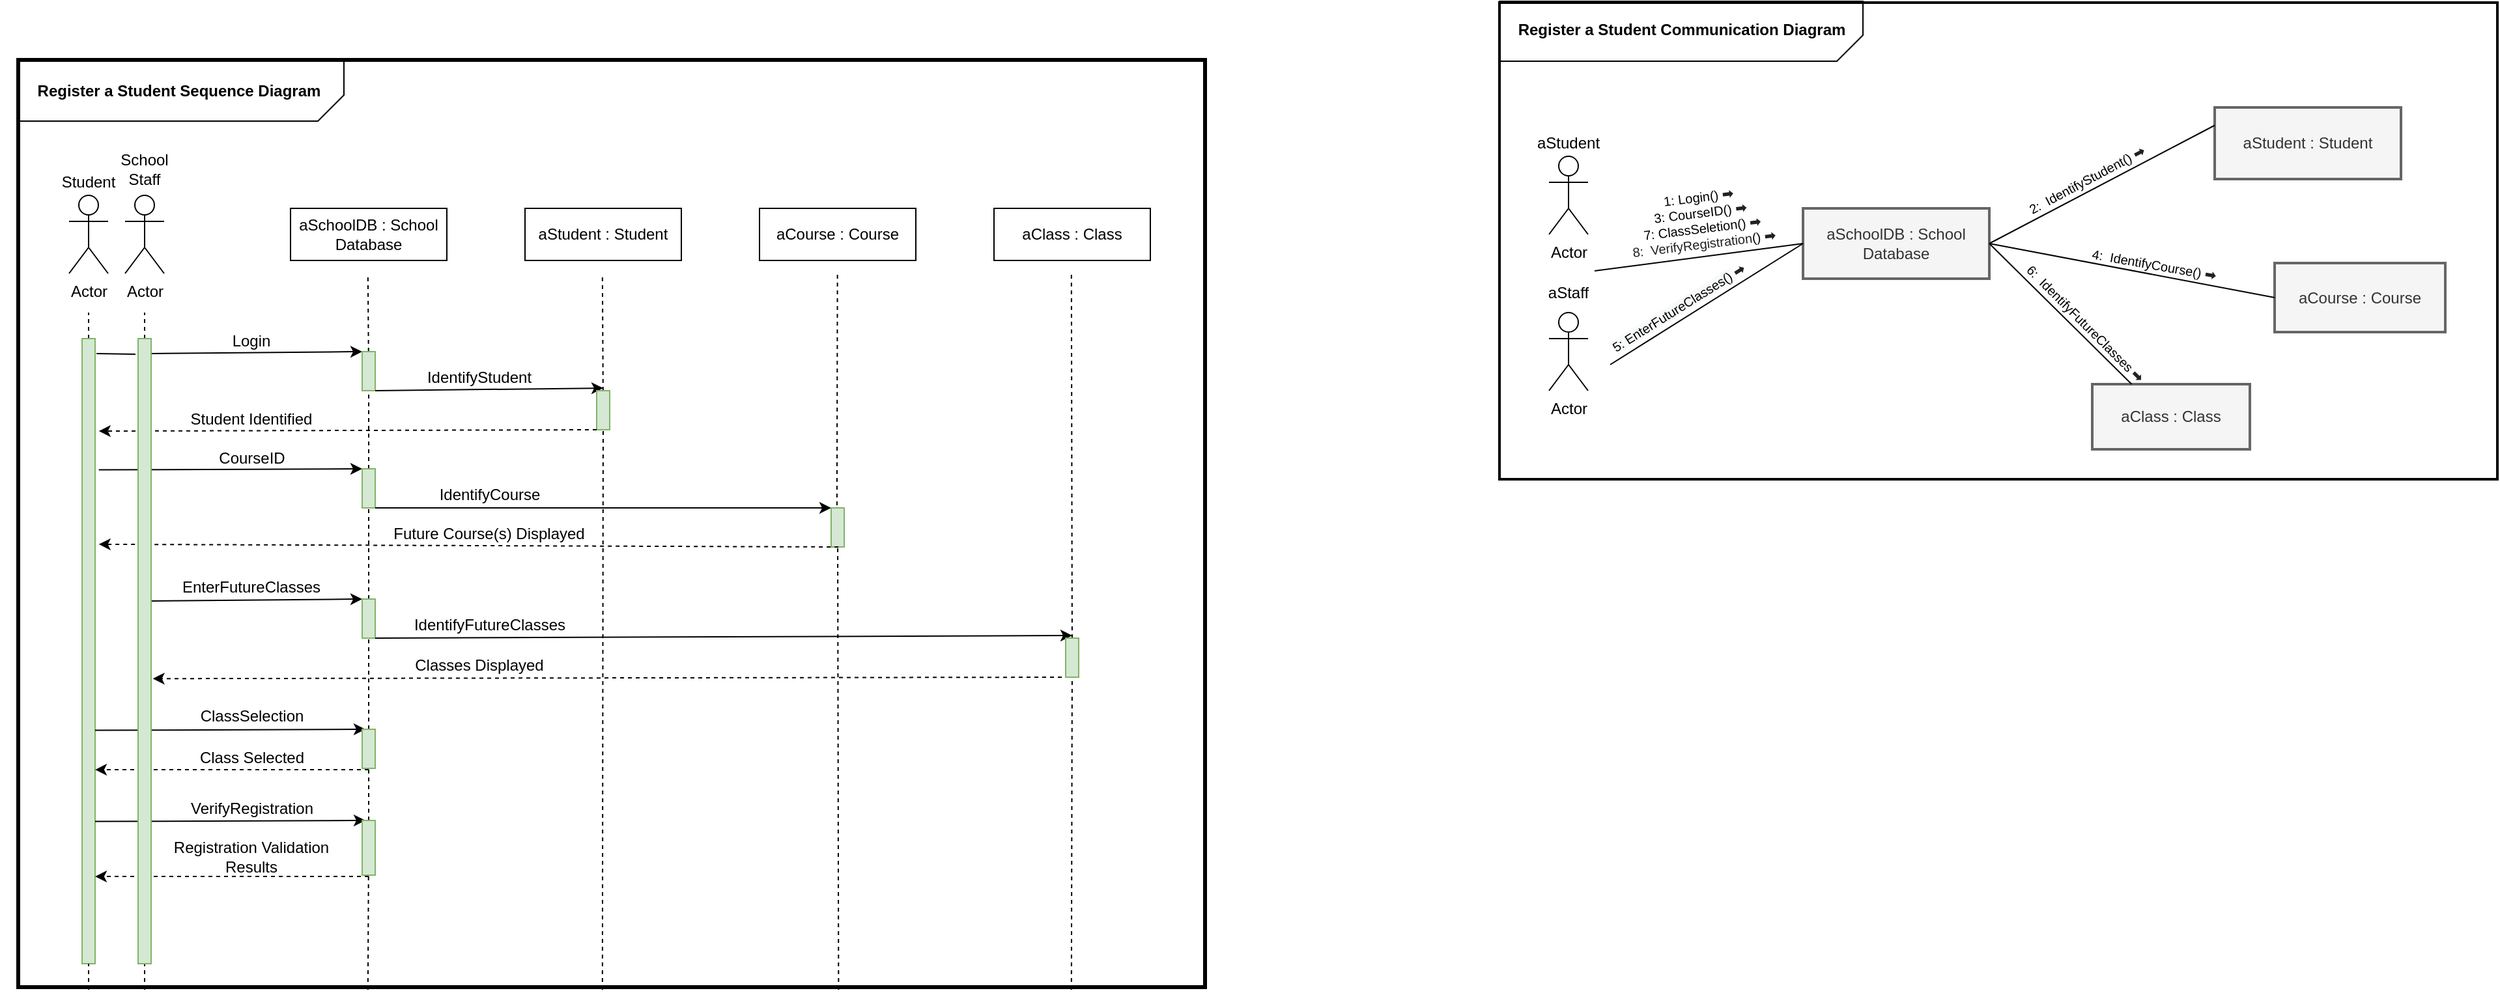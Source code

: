 <mxfile version="13.11.0" type="github">
  <diagram id="oemc7NoDXvjCIODCk4Sk" name="Page-1">
    <mxGraphModel dx="955" dy="658" grid="0" gridSize="11" guides="1" tooltips="1" connect="1" arrows="1" fold="1" page="1" pageScale="1" pageWidth="3300" pageHeight="2339" math="0" shadow="0">
      <root>
        <mxCell id="0" />
        <mxCell id="1" parent="0" />
        <mxCell id="UOIlZKTl76xjUfxBEUO4-1" value="Actor" style="shape=umlActor;verticalLabelPosition=bottom;verticalAlign=top;html=1;outlineConnect=0;" parent="1" vertex="1">
          <mxGeometry x="293" y="200" width="30" height="60" as="geometry" />
        </mxCell>
        <mxCell id="UOIlZKTl76xjUfxBEUO4-3" value="School Staff" style="text;html=1;strokeColor=none;fillColor=none;align=center;verticalAlign=middle;whiteSpace=wrap;rounded=0;" parent="1" vertex="1">
          <mxGeometry x="288" y="160" width="40" height="40" as="geometry" />
        </mxCell>
        <mxCell id="UOIlZKTl76xjUfxBEUO4-4" value="aSchoolDB : School Database" style="rounded=0;whiteSpace=wrap;html=1;" parent="1" vertex="1">
          <mxGeometry x="420" y="210" width="120" height="40" as="geometry" />
        </mxCell>
        <mxCell id="UOIlZKTl76xjUfxBEUO4-5" value="aStudent : Student" style="rounded=0;whiteSpace=wrap;html=1;" parent="1" vertex="1">
          <mxGeometry x="600" y="210" width="120" height="40" as="geometry" />
        </mxCell>
        <mxCell id="UOIlZKTl76xjUfxBEUO4-6" value="aClass : Class" style="rounded=0;whiteSpace=wrap;html=1;" parent="1" vertex="1">
          <mxGeometry x="960" y="210" width="120" height="40" as="geometry" />
        </mxCell>
        <mxCell id="UOIlZKTl76xjUfxBEUO4-7" value="" style="endArrow=none;dashed=1;html=1;" parent="1" edge="1">
          <mxGeometry width="50" height="50" relative="1" as="geometry">
            <mxPoint x="308" y="310" as="sourcePoint" />
            <mxPoint x="308" y="290" as="targetPoint" />
          </mxGeometry>
        </mxCell>
        <mxCell id="UOIlZKTl76xjUfxBEUO4-9" value="" style="endArrow=none;dashed=1;html=1;" parent="1" edge="1">
          <mxGeometry width="50" height="50" relative="1" as="geometry">
            <mxPoint x="308" y="810" as="sourcePoint" />
            <mxPoint x="308" y="790" as="targetPoint" />
          </mxGeometry>
        </mxCell>
        <mxCell id="UOIlZKTl76xjUfxBEUO4-12" value="" style="endArrow=none;dashed=1;html=1;" parent="1" source="UOIlZKTl76xjUfxBEUO4-33" edge="1">
          <mxGeometry width="50" height="50" relative="1" as="geometry">
            <mxPoint x="479.41" y="810" as="sourcePoint" />
            <mxPoint x="479.41" y="260" as="targetPoint" />
          </mxGeometry>
        </mxCell>
        <mxCell id="UOIlZKTl76xjUfxBEUO4-13" value="" style="endArrow=none;dashed=1;html=1;" parent="1" source="UOIlZKTl76xjUfxBEUO4-42" edge="1">
          <mxGeometry width="50" height="50" relative="1" as="geometry">
            <mxPoint x="659.41" y="810" as="sourcePoint" />
            <mxPoint x="659.41" y="260" as="targetPoint" />
          </mxGeometry>
        </mxCell>
        <mxCell id="UOIlZKTl76xjUfxBEUO4-15" value="" style="endArrow=none;dashed=1;html=1;" parent="1" edge="1">
          <mxGeometry width="50" height="50" relative="1" as="geometry">
            <mxPoint x="839.41" y="450" as="sourcePoint" />
            <mxPoint x="839.82" y="260" as="targetPoint" />
          </mxGeometry>
        </mxCell>
        <mxCell id="UOIlZKTl76xjUfxBEUO4-20" value="aCourse : Course" style="rounded=0;whiteSpace=wrap;html=1;" parent="1" vertex="1">
          <mxGeometry x="780" y="210" width="120" height="40" as="geometry" />
        </mxCell>
        <mxCell id="UOIlZKTl76xjUfxBEUO4-21" value="" style="endArrow=none;dashed=1;html=1;" parent="1" source="UOIlZKTl76xjUfxBEUO4-69" edge="1">
          <mxGeometry width="50" height="50" relative="1" as="geometry">
            <mxPoint x="1019.41" y="810" as="sourcePoint" />
            <mxPoint x="1019.41" y="260" as="targetPoint" />
          </mxGeometry>
        </mxCell>
        <mxCell id="UOIlZKTl76xjUfxBEUO4-23" value="Actor" style="shape=umlActor;verticalLabelPosition=bottom;verticalAlign=top;html=1;outlineConnect=0;" parent="1" vertex="1">
          <mxGeometry x="250" y="200" width="30" height="60" as="geometry" />
        </mxCell>
        <mxCell id="UOIlZKTl76xjUfxBEUO4-24" value="" style="endArrow=none;dashed=1;html=1;" parent="1" source="UOIlZKTl76xjUfxBEUO4-25" edge="1">
          <mxGeometry width="50" height="50" relative="1" as="geometry">
            <mxPoint x="265" y="810" as="sourcePoint" />
            <mxPoint x="265" y="290" as="targetPoint" />
          </mxGeometry>
        </mxCell>
        <mxCell id="UOIlZKTl76xjUfxBEUO4-25" value="" style="rounded=0;whiteSpace=wrap;html=1;fillColor=#d5e8d4;strokeColor=#82b366;" parent="1" vertex="1">
          <mxGeometry x="260" y="310" width="10" height="480" as="geometry" />
        </mxCell>
        <mxCell id="UOIlZKTl76xjUfxBEUO4-26" value="" style="endArrow=none;dashed=1;html=1;" parent="1" target="UOIlZKTl76xjUfxBEUO4-25" edge="1">
          <mxGeometry width="50" height="50" relative="1" as="geometry">
            <mxPoint x="265" y="810" as="sourcePoint" />
            <mxPoint x="265" y="290" as="targetPoint" />
          </mxGeometry>
        </mxCell>
        <mxCell id="UOIlZKTl76xjUfxBEUO4-29" value="Student" style="text;html=1;strokeColor=none;fillColor=none;align=center;verticalAlign=middle;whiteSpace=wrap;rounded=0;" parent="1" vertex="1">
          <mxGeometry x="240" y="180" width="50" height="20" as="geometry" />
        </mxCell>
        <mxCell id="UOIlZKTl76xjUfxBEUO4-32" value="" style="endArrow=classic;html=1;exitX=1.024;exitY=0.024;exitDx=0;exitDy=0;exitPerimeter=0;entryX=0;entryY=0;entryDx=0;entryDy=0;" parent="1" target="UOIlZKTl76xjUfxBEUO4-33" edge="1">
          <mxGeometry width="50" height="50" relative="1" as="geometry">
            <mxPoint x="313.24" y="321.52" as="sourcePoint" />
            <mxPoint x="470" y="320" as="targetPoint" />
          </mxGeometry>
        </mxCell>
        <mxCell id="UOIlZKTl76xjUfxBEUO4-33" value="" style="rounded=0;whiteSpace=wrap;html=1;fillColor=#d5e8d4;strokeColor=#82b366;" parent="1" vertex="1">
          <mxGeometry x="475" y="320" width="10" height="30" as="geometry" />
        </mxCell>
        <mxCell id="UOIlZKTl76xjUfxBEUO4-36" value="" style="endArrow=none;dashed=1;html=1;" parent="1" source="UOIlZKTl76xjUfxBEUO4-52" target="UOIlZKTl76xjUfxBEUO4-33" edge="1">
          <mxGeometry width="50" height="50" relative="1" as="geometry">
            <mxPoint x="479.41" y="810" as="sourcePoint" />
            <mxPoint x="479.41" y="260" as="targetPoint" />
          </mxGeometry>
        </mxCell>
        <mxCell id="UOIlZKTl76xjUfxBEUO4-37" value="Login" style="text;html=1;strokeColor=none;fillColor=none;align=center;verticalAlign=middle;whiteSpace=wrap;rounded=0;" parent="1" vertex="1">
          <mxGeometry x="370" y="302" width="40" height="20" as="geometry" />
        </mxCell>
        <mxCell id="UOIlZKTl76xjUfxBEUO4-39" value="IdentifyStudent" style="text;html=1;strokeColor=none;fillColor=none;align=center;verticalAlign=middle;whiteSpace=wrap;rounded=0;" parent="1" vertex="1">
          <mxGeometry x="500" y="330" width="130" height="20" as="geometry" />
        </mxCell>
        <mxCell id="UOIlZKTl76xjUfxBEUO4-41" value="" style="endArrow=classic;html=1;exitX=1.024;exitY=0.024;exitDx=0;exitDy=0;exitPerimeter=0;" parent="1" edge="1">
          <mxGeometry width="50" height="50" relative="1" as="geometry">
            <mxPoint x="485" y="350" as="sourcePoint" />
            <mxPoint x="660" y="348" as="targetPoint" />
          </mxGeometry>
        </mxCell>
        <mxCell id="UOIlZKTl76xjUfxBEUO4-42" value="" style="rounded=0;whiteSpace=wrap;html=1;fillColor=#d5e8d4;strokeColor=#82b366;" parent="1" vertex="1">
          <mxGeometry x="655" y="350" width="10" height="30" as="geometry" />
        </mxCell>
        <mxCell id="UOIlZKTl76xjUfxBEUO4-43" value="" style="endArrow=none;dashed=1;html=1;" parent="1" target="UOIlZKTl76xjUfxBEUO4-42" edge="1">
          <mxGeometry width="50" height="50" relative="1" as="geometry">
            <mxPoint x="659.41" y="810" as="sourcePoint" />
            <mxPoint x="659.41" y="260" as="targetPoint" />
          </mxGeometry>
        </mxCell>
        <mxCell id="UOIlZKTl76xjUfxBEUO4-44" value="" style="endArrow=classic;html=1;dashed=1;entryX=1.286;entryY=0.148;entryDx=0;entryDy=0;entryPerimeter=0;" parent="1" target="UOIlZKTl76xjUfxBEUO4-25" edge="1">
          <mxGeometry width="50" height="50" relative="1" as="geometry">
            <mxPoint x="655" y="380" as="sourcePoint" />
            <mxPoint x="314.41" y="380.08" as="targetPoint" />
          </mxGeometry>
        </mxCell>
        <mxCell id="UOIlZKTl76xjUfxBEUO4-45" value="Student Identified" style="text;html=1;strokeColor=none;fillColor=none;align=center;verticalAlign=middle;whiteSpace=wrap;rounded=0;" parent="1" vertex="1">
          <mxGeometry x="325" y="362" width="130" height="20" as="geometry" />
        </mxCell>
        <mxCell id="UOIlZKTl76xjUfxBEUO4-47" value="" style="endArrow=none;html=1;exitX=1.206;exitY=0.024;exitDx=0;exitDy=0;exitPerimeter=0;" parent="1" edge="1">
          <mxGeometry width="50" height="50" relative="1" as="geometry">
            <mxPoint x="271.06" y="321.52" as="sourcePoint" />
            <mxPoint x="301" y="322" as="targetPoint" />
          </mxGeometry>
        </mxCell>
        <mxCell id="UOIlZKTl76xjUfxBEUO4-48" value="" style="endArrow=classic;html=1;exitX=1.286;exitY=0.21;exitDx=0;exitDy=0;exitPerimeter=0;entryX=0;entryY=0;entryDx=0;entryDy=0;" parent="1" source="UOIlZKTl76xjUfxBEUO4-25" target="UOIlZKTl76xjUfxBEUO4-52" edge="1">
          <mxGeometry width="50" height="50" relative="1" as="geometry">
            <mxPoint x="313" y="411.52" as="sourcePoint" />
            <mxPoint x="470" y="410" as="targetPoint" />
          </mxGeometry>
        </mxCell>
        <mxCell id="UOIlZKTl76xjUfxBEUO4-50" value="" style="endArrow=none;dashed=1;html=1;" parent="1" source="UOIlZKTl76xjUfxBEUO4-55" edge="1">
          <mxGeometry width="50" height="50" relative="1" as="geometry">
            <mxPoint x="840.68" y="810" as="sourcePoint" />
            <mxPoint x="839.325" y="440" as="targetPoint" />
          </mxGeometry>
        </mxCell>
        <mxCell id="UOIlZKTl76xjUfxBEUO4-51" value="CourseID" style="text;html=1;strokeColor=none;fillColor=none;align=center;verticalAlign=middle;whiteSpace=wrap;rounded=0;" parent="1" vertex="1">
          <mxGeometry x="352.5" y="391" width="75" height="21" as="geometry" />
        </mxCell>
        <mxCell id="UOIlZKTl76xjUfxBEUO4-52" value="" style="rounded=0;whiteSpace=wrap;html=1;fillColor=#d5e8d4;strokeColor=#82b366;" parent="1" vertex="1">
          <mxGeometry x="475" y="410" width="10" height="30" as="geometry" />
        </mxCell>
        <mxCell id="UOIlZKTl76xjUfxBEUO4-53" value="" style="endArrow=none;dashed=1;html=1;" parent="1" source="UOIlZKTl76xjUfxBEUO4-62" target="UOIlZKTl76xjUfxBEUO4-52" edge="1">
          <mxGeometry width="50" height="50" relative="1" as="geometry">
            <mxPoint x="479.41" y="810" as="sourcePoint" />
            <mxPoint x="479.981" y="350" as="targetPoint" />
          </mxGeometry>
        </mxCell>
        <mxCell id="UOIlZKTl76xjUfxBEUO4-54" value="" style="endArrow=classic;html=1;exitX=1.024;exitY=0.024;exitDx=0;exitDy=0;exitPerimeter=0;entryX=0;entryY=0;entryDx=0;entryDy=0;" parent="1" target="UOIlZKTl76xjUfxBEUO4-55" edge="1">
          <mxGeometry width="50" height="50" relative="1" as="geometry">
            <mxPoint x="485" y="440" as="sourcePoint" />
            <mxPoint x="660" y="438" as="targetPoint" />
          </mxGeometry>
        </mxCell>
        <mxCell id="UOIlZKTl76xjUfxBEUO4-55" value="" style="rounded=0;whiteSpace=wrap;html=1;fillColor=#d5e8d4;strokeColor=#82b366;" parent="1" vertex="1">
          <mxGeometry x="835" y="440" width="10" height="30" as="geometry" />
        </mxCell>
        <mxCell id="UOIlZKTl76xjUfxBEUO4-57" value="" style="endArrow=none;dashed=1;html=1;" parent="1" target="UOIlZKTl76xjUfxBEUO4-55" edge="1">
          <mxGeometry width="50" height="50" relative="1" as="geometry">
            <mxPoint x="840.68" y="810" as="sourcePoint" />
            <mxPoint x="839.325" y="440" as="targetPoint" />
          </mxGeometry>
        </mxCell>
        <mxCell id="UOIlZKTl76xjUfxBEUO4-58" value="" style="endArrow=classic;html=1;dashed=1;entryX=1.286;entryY=0.329;entryDx=0;entryDy=0;entryPerimeter=0;" parent="1" target="UOIlZKTl76xjUfxBEUO4-25" edge="1">
          <mxGeometry width="50" height="50" relative="1" as="geometry">
            <mxPoint x="840.59" y="470" as="sourcePoint" />
            <mxPoint x="500.0" y="470.08" as="targetPoint" />
          </mxGeometry>
        </mxCell>
        <mxCell id="UOIlZKTl76xjUfxBEUO4-59" value="Future Course(s) Displayed" style="text;html=1;strokeColor=none;fillColor=none;align=center;verticalAlign=middle;whiteSpace=wrap;rounded=0;" parent="1" vertex="1">
          <mxGeometry x="490" y="450" width="165" height="20" as="geometry" />
        </mxCell>
        <mxCell id="UOIlZKTl76xjUfxBEUO4-61" value="" style="endArrow=classic;html=1;exitX=1.024;exitY=0.024;exitDx=0;exitDy=0;exitPerimeter=0;entryX=0;entryY=0;entryDx=0;entryDy=0;" parent="1" edge="1">
          <mxGeometry width="50" height="50" relative="1" as="geometry">
            <mxPoint x="313.24" y="511.52" as="sourcePoint" />
            <mxPoint x="475" y="510" as="targetPoint" />
          </mxGeometry>
        </mxCell>
        <mxCell id="UOIlZKTl76xjUfxBEUO4-62" value="" style="rounded=0;whiteSpace=wrap;html=1;fillColor=#d5e8d4;strokeColor=#82b366;" parent="1" vertex="1">
          <mxGeometry x="475" y="510" width="10" height="30" as="geometry" />
        </mxCell>
        <mxCell id="UOIlZKTl76xjUfxBEUO4-63" value="" style="endArrow=none;dashed=1;html=1;" parent="1" source="UOIlZKTl76xjUfxBEUO4-74" target="UOIlZKTl76xjUfxBEUO4-62" edge="1">
          <mxGeometry width="50" height="50" relative="1" as="geometry">
            <mxPoint x="479.41" y="810" as="sourcePoint" />
            <mxPoint x="479.977" y="440" as="targetPoint" />
          </mxGeometry>
        </mxCell>
        <mxCell id="UOIlZKTl76xjUfxBEUO4-65" value="EnterFutureClasses" style="text;html=1;strokeColor=none;fillColor=none;align=center;verticalAlign=middle;whiteSpace=wrap;rounded=0;" parent="1" vertex="1">
          <mxGeometry x="325" y="491" width="130" height="20" as="geometry" />
        </mxCell>
        <mxCell id="UOIlZKTl76xjUfxBEUO4-66" value="" style="endArrow=classic;html=1;dashed=1;entryX=1.129;entryY=0.544;entryDx=0;entryDy=0;entryPerimeter=0;" parent="1" edge="1">
          <mxGeometry width="50" height="50" relative="1" as="geometry">
            <mxPoint x="1012" y="570" as="sourcePoint" />
            <mxPoint x="314.29" y="571.12" as="targetPoint" />
          </mxGeometry>
        </mxCell>
        <mxCell id="UOIlZKTl76xjUfxBEUO4-67" value="Classes Displayed" style="text;html=1;strokeColor=none;fillColor=none;align=center;verticalAlign=middle;whiteSpace=wrap;rounded=0;" parent="1" vertex="1">
          <mxGeometry x="500" y="550" width="130" height="21" as="geometry" />
        </mxCell>
        <mxCell id="UOIlZKTl76xjUfxBEUO4-68" value="" style="endArrow=classic;html=1;exitX=1.024;exitY=0.024;exitDx=0;exitDy=0;exitPerimeter=0;" parent="1" edge="1">
          <mxGeometry width="50" height="50" relative="1" as="geometry">
            <mxPoint x="485" y="540" as="sourcePoint" />
            <mxPoint x="1020" y="538" as="targetPoint" />
          </mxGeometry>
        </mxCell>
        <mxCell id="UOIlZKTl76xjUfxBEUO4-69" value="" style="rounded=0;whiteSpace=wrap;html=1;fillColor=#d5e8d4;strokeColor=#82b366;" parent="1" vertex="1">
          <mxGeometry x="1015" y="540" width="10" height="30" as="geometry" />
        </mxCell>
        <mxCell id="UOIlZKTl76xjUfxBEUO4-70" value="" style="endArrow=none;dashed=1;html=1;" parent="1" target="UOIlZKTl76xjUfxBEUO4-69" edge="1">
          <mxGeometry width="50" height="50" relative="1" as="geometry">
            <mxPoint x="1019.41" y="810" as="sourcePoint" />
            <mxPoint x="1019.41" y="260" as="targetPoint" />
          </mxGeometry>
        </mxCell>
        <mxCell id="UOIlZKTl76xjUfxBEUO4-73" value="" style="endArrow=classic;html=1;exitX=1.286;exitY=0.21;exitDx=0;exitDy=0;exitPerimeter=0;entryX=0.25;entryY=0;entryDx=0;entryDy=0;" parent="1" target="UOIlZKTl76xjUfxBEUO4-74" edge="1">
          <mxGeometry width="50" height="50" relative="1" as="geometry">
            <mxPoint x="270.0" y="610.8" as="sourcePoint" />
            <mxPoint x="472.14" y="610" as="targetPoint" />
          </mxGeometry>
        </mxCell>
        <mxCell id="UOIlZKTl76xjUfxBEUO4-74" value="" style="rounded=0;whiteSpace=wrap;html=1;fillColor=#d5e8d4;strokeColor=#82b366;" parent="1" vertex="1">
          <mxGeometry x="475" y="610" width="10" height="30" as="geometry" />
        </mxCell>
        <mxCell id="UOIlZKTl76xjUfxBEUO4-75" value="" style="endArrow=none;dashed=1;html=1;" parent="1" source="UOIlZKTl76xjUfxBEUO4-85" target="UOIlZKTl76xjUfxBEUO4-74" edge="1">
          <mxGeometry width="50" height="50" relative="1" as="geometry">
            <mxPoint x="479.41" y="810" as="sourcePoint" />
            <mxPoint x="479.969" y="540" as="targetPoint" />
          </mxGeometry>
        </mxCell>
        <mxCell id="UOIlZKTl76xjUfxBEUO4-77" value="ClassSelection" style="text;html=1;strokeColor=none;fillColor=none;align=center;verticalAlign=middle;whiteSpace=wrap;rounded=0;" parent="1" vertex="1">
          <mxGeometry x="352.5" y="590" width="75" height="20" as="geometry" />
        </mxCell>
        <mxCell id="UOIlZKTl76xjUfxBEUO4-78" value="" style="endArrow=classic;html=1;dashed=1;entryX=1.286;entryY=0.148;entryDx=0;entryDy=0;entryPerimeter=0;" parent="1" edge="1">
          <mxGeometry width="50" height="50" relative="1" as="geometry">
            <mxPoint x="480" y="641" as="sourcePoint" />
            <mxPoint x="270.0" y="641.04" as="targetPoint" />
          </mxGeometry>
        </mxCell>
        <mxCell id="UOIlZKTl76xjUfxBEUO4-79" value="Class Selected" style="text;html=1;strokeColor=none;fillColor=none;align=center;verticalAlign=middle;whiteSpace=wrap;rounded=0;" parent="1" vertex="1">
          <mxGeometry x="347.5" y="622" width="85" height="20" as="geometry" />
        </mxCell>
        <mxCell id="UOIlZKTl76xjUfxBEUO4-80" value="IdentifyCourse" style="text;html=1;strokeColor=none;fillColor=none;align=center;verticalAlign=middle;whiteSpace=wrap;rounded=0;" parent="1" vertex="1">
          <mxGeometry x="507.5" y="420" width="130" height="20" as="geometry" />
        </mxCell>
        <mxCell id="UOIlZKTl76xjUfxBEUO4-81" value="IdentifyFutureClasses" style="text;html=1;strokeColor=none;fillColor=none;align=center;verticalAlign=middle;whiteSpace=wrap;rounded=0;" parent="1" vertex="1">
          <mxGeometry x="507.5" y="520" width="130" height="20" as="geometry" />
        </mxCell>
        <mxCell id="UOIlZKTl76xjUfxBEUO4-84" value="" style="endArrow=classic;html=1;exitX=1.286;exitY=0.21;exitDx=0;exitDy=0;exitPerimeter=0;entryX=0.25;entryY=0;entryDx=0;entryDy=0;" parent="1" edge="1">
          <mxGeometry width="50" height="50" relative="1" as="geometry">
            <mxPoint x="270" y="680.8" as="sourcePoint" />
            <mxPoint x="477.5" y="680" as="targetPoint" />
          </mxGeometry>
        </mxCell>
        <mxCell id="UOIlZKTl76xjUfxBEUO4-85" value="" style="rounded=0;whiteSpace=wrap;html=1;fillColor=#d5e8d4;strokeColor=#82b366;" parent="1" vertex="1">
          <mxGeometry x="475" y="680" width="10" height="42" as="geometry" />
        </mxCell>
        <mxCell id="UOIlZKTl76xjUfxBEUO4-86" value="" style="endArrow=none;dashed=1;html=1;" parent="1" target="UOIlZKTl76xjUfxBEUO4-85" edge="1">
          <mxGeometry width="50" height="50" relative="1" as="geometry">
            <mxPoint x="479.41" y="810" as="sourcePoint" />
            <mxPoint x="479.952" y="640" as="targetPoint" />
          </mxGeometry>
        </mxCell>
        <mxCell id="UOIlZKTl76xjUfxBEUO4-87" value="VerifyRegistration" style="text;html=1;strokeColor=none;fillColor=none;align=center;verticalAlign=middle;whiteSpace=wrap;rounded=0;" parent="1" vertex="1">
          <mxGeometry x="352.5" y="661" width="75" height="20" as="geometry" />
        </mxCell>
        <mxCell id="UOIlZKTl76xjUfxBEUO4-90" value="" style="endArrow=classic;html=1;dashed=1;entryX=1.286;entryY=0.148;entryDx=0;entryDy=0;entryPerimeter=0;" parent="1" edge="1">
          <mxGeometry width="50" height="50" relative="1" as="geometry">
            <mxPoint x="480" y="723" as="sourcePoint" />
            <mxPoint x="270" y="723.04" as="targetPoint" />
          </mxGeometry>
        </mxCell>
        <mxCell id="UOIlZKTl76xjUfxBEUO4-91" value="Registration Validation Results" style="text;html=1;strokeColor=none;fillColor=none;align=center;verticalAlign=middle;whiteSpace=wrap;rounded=0;" parent="1" vertex="1">
          <mxGeometry x="311.25" y="698" width="157.5" height="20" as="geometry" />
        </mxCell>
        <mxCell id="UOIlZKTl76xjUfxBEUO4-92" value="Register a Student Sequence Diagram" style="text;html=1;strokeColor=none;fillColor=none;align=center;verticalAlign=middle;whiteSpace=wrap;rounded=0;fontStyle=1" parent="1" vertex="1">
          <mxGeometry x="197" y="110" width="275" height="20" as="geometry" />
        </mxCell>
        <mxCell id="UOIlZKTl76xjUfxBEUO4-93" value="" style="rounded=0;whiteSpace=wrap;html=1;fillColor=none;strokeWidth=3;" parent="1" vertex="1">
          <mxGeometry x="211" y="96" width="911" height="712" as="geometry" />
        </mxCell>
        <mxCell id="UOIlZKTl76xjUfxBEUO4-94" value="" style="rounded=0;whiteSpace=wrap;html=1;fillColor=#d5e8d4;strokeColor=#82b366;" parent="1" vertex="1">
          <mxGeometry x="303" y="310" width="10" height="480" as="geometry" />
        </mxCell>
        <mxCell id="UOIlZKTl76xjUfxBEUO4-95" value="" style="verticalLabelPosition=bottom;verticalAlign=top;html=1;shape=card;whiteSpace=wrap;size=20;arcSize=12;strokeWidth=1;fillColor=none;direction=west;" parent="1" vertex="1">
          <mxGeometry x="211" y="97" width="250" height="46" as="geometry" />
        </mxCell>
        <mxCell id="_jz2f3TDi-DaQfy5JoOm-1" value="Register a Student Communication Diagram" style="text;html=1;strokeColor=none;fillColor=none;align=center;verticalAlign=middle;whiteSpace=wrap;rounded=0;fontStyle=1" vertex="1" parent="1">
          <mxGeometry x="1356" y="63" width="264" height="20" as="geometry" />
        </mxCell>
        <mxCell id="_jz2f3TDi-DaQfy5JoOm-2" value="Actor" style="shape=umlActor;verticalLabelPosition=bottom;verticalAlign=top;html=1;outlineConnect=0;" vertex="1" parent="1">
          <mxGeometry x="1386" y="170" width="30" height="60" as="geometry" />
        </mxCell>
        <mxCell id="_jz2f3TDi-DaQfy5JoOm-4" value="Actor" style="shape=umlActor;verticalLabelPosition=bottom;verticalAlign=top;html=1;outlineConnect=0;" vertex="1" parent="1">
          <mxGeometry x="1386" y="290" width="30" height="60" as="geometry" />
        </mxCell>
        <mxCell id="_jz2f3TDi-DaQfy5JoOm-5" value="aStudent" style="text;html=1;strokeColor=none;fillColor=none;align=center;verticalAlign=middle;whiteSpace=wrap;rounded=0;" vertex="1" parent="1">
          <mxGeometry x="1381" y="150" width="40" height="20" as="geometry" />
        </mxCell>
        <mxCell id="_jz2f3TDi-DaQfy5JoOm-6" value="aStaff" style="text;html=1;strokeColor=none;fillColor=none;align=center;verticalAlign=middle;whiteSpace=wrap;rounded=0;" vertex="1" parent="1">
          <mxGeometry x="1381" y="265" width="40" height="20" as="geometry" />
        </mxCell>
        <mxCell id="_jz2f3TDi-DaQfy5JoOm-7" value="aSchoolDB : School Database" style="rounded=0;whiteSpace=wrap;html=1;strokeWidth=2;fillColor=#f5f5f5;strokeColor=#666666;fontColor=#333333;" vertex="1" parent="1">
          <mxGeometry x="1581" y="210" width="143" height="54" as="geometry" />
        </mxCell>
        <mxCell id="_jz2f3TDi-DaQfy5JoOm-8" value="aStudent : Student" style="rounded=0;whiteSpace=wrap;html=1;strokeWidth=2;fillColor=#f5f5f5;strokeColor=#666666;fontColor=#333333;" vertex="1" parent="1">
          <mxGeometry x="1897" y="132.5" width="143" height="55" as="geometry" />
        </mxCell>
        <mxCell id="_jz2f3TDi-DaQfy5JoOm-9" value="aCourse : Course" style="rounded=0;whiteSpace=wrap;html=1;strokeWidth=2;fillColor=#f5f5f5;strokeColor=#666666;fontColor=#333333;" vertex="1" parent="1">
          <mxGeometry x="1943" y="252" width="131" height="53" as="geometry" />
        </mxCell>
        <mxCell id="_jz2f3TDi-DaQfy5JoOm-10" value="aClass : Class" style="rounded=0;whiteSpace=wrap;html=1;strokeWidth=2;fillColor=#f5f5f5;strokeColor=#666666;fontColor=#333333;" vertex="1" parent="1">
          <mxGeometry x="1803" y="345" width="121" height="50" as="geometry" />
        </mxCell>
        <mxCell id="_jz2f3TDi-DaQfy5JoOm-12" value="" style="verticalLabelPosition=bottom;verticalAlign=top;html=1;shape=card;whiteSpace=wrap;size=20;arcSize=12;strokeWidth=1;fillColor=none;direction=west;" vertex="1" parent="1">
          <mxGeometry x="1348" y="51" width="279" height="46" as="geometry" />
        </mxCell>
        <mxCell id="_jz2f3TDi-DaQfy5JoOm-17" value="" style="endArrow=none;html=1;entryX=0;entryY=0.25;entryDx=0;entryDy=0;exitX=1;exitY=0.5;exitDx=0;exitDy=0;" edge="1" parent="1" source="_jz2f3TDi-DaQfy5JoOm-7" target="_jz2f3TDi-DaQfy5JoOm-8">
          <mxGeometry width="50" height="50" relative="1" as="geometry">
            <mxPoint x="1760" y="110" as="sourcePoint" />
            <mxPoint x="1722" y="242" as="targetPoint" />
          </mxGeometry>
        </mxCell>
        <mxCell id="_jz2f3TDi-DaQfy5JoOm-18" value="2: &amp;nbsp;IdentifyStudent()&amp;nbsp;&lt;b style=&quot;font-size: 10px ; color: rgb(32 , 33 , 36) ; font-family: &amp;#34;arial&amp;#34; , sans-serif ; text-align: left&quot;&gt;➡&lt;/b&gt;" style="text;html=1;strokeColor=none;fillColor=none;align=center;verticalAlign=middle;whiteSpace=wrap;rounded=0;rotation=332;fontSize=10;" vertex="1" parent="1">
          <mxGeometry x="1738" y="178.5" width="121" height="18" as="geometry" />
        </mxCell>
        <mxCell id="_jz2f3TDi-DaQfy5JoOm-21" value="" style="endArrow=none;html=1;entryX=0;entryY=0.5;entryDx=0;entryDy=0;" edge="1" parent="1" target="_jz2f3TDi-DaQfy5JoOm-7">
          <mxGeometry width="50" height="50" relative="1" as="geometry">
            <mxPoint x="1421" y="258" as="sourcePoint" />
            <mxPoint x="1554" y="210" as="targetPoint" />
          </mxGeometry>
        </mxCell>
        <mxCell id="_jz2f3TDi-DaQfy5JoOm-23" value="1: Login()&amp;nbsp;&lt;b style=&quot;font-size: 10px ; color: rgb(32 , 33 , 36) ; font-family: &amp;#34;arial&amp;#34; , sans-serif ; text-align: left&quot;&gt;➡&lt;br&gt;&lt;/b&gt;3: CourseID()&amp;nbsp;&lt;b style=&quot;color: rgb(32 , 33 , 36) ; font-family: &amp;#34;arial&amp;#34; , sans-serif ; text-align: left&quot;&gt;➡&lt;/b&gt;&lt;b style=&quot;color: rgb(32 , 33 , 36) ; font-family: &amp;#34;arial&amp;#34; , sans-serif ; text-align: left&quot;&gt;&lt;br&gt;&lt;/b&gt;7: ClassSeletion()&amp;nbsp;&lt;span style=&quot;color: rgb(32 , 33 , 36) ; font-family: &amp;#34;arial&amp;#34; , sans-serif ; text-align: left&quot;&gt;&lt;b&gt;➡&lt;/b&gt;&lt;br&gt;8:&lt;/span&gt;&lt;b style=&quot;color: rgb(32 , 33 , 36) ; font-family: &amp;#34;arial&amp;#34; , sans-serif ; text-align: left&quot;&gt; &lt;/b&gt;&lt;span style=&quot;color: rgb(32 , 33 , 36) ; font-family: &amp;#34;arial&amp;#34; , sans-serif ; text-align: left&quot;&gt;&amp;nbsp;&lt;/span&gt;&lt;font color=&quot;#202124&quot; face=&quot;arial, sans-serif&quot;&gt;&lt;span&gt;VerifyRegistration&lt;/span&gt;&lt;/font&gt;()&amp;nbsp;&lt;b style=&quot;color: rgb(32 , 33 , 36) ; font-family: &amp;#34;arial&amp;#34; , sans-serif ; text-align: left&quot;&gt;➡&lt;/b&gt;&lt;b style=&quot;color: rgb(32 , 33 , 36) ; font-family: &amp;#34;arial&amp;#34; , sans-serif ; text-align: left&quot;&gt;&lt;br&gt;&lt;/b&gt;&lt;span style=&quot;color: rgba(0 , 0 , 0 , 0) ; font-family: monospace ; font-size: 0px&quot;&gt;%3CmxGraphModel%3E%3Croot%3E%3CmxCell%20id%3D%220%22%2F%3E%3CmxCell%20id%3D%221%22%20parent%3D%220%22%2F%3E%3CmxCell%20id%3D%222%22%20value%3D%222%3A%20%26amp%3Bnbsp%3BIdentifyStudent%26amp%3Bnbsp%3B%26lt%3Bb%20style%3D%26quot%3Bfont-size%3A%2010px%3B%20color%3A%20rgb(32%2C%2033%2C%2036)%3B%20font-family%3A%20arial%2C%20sans-serif%3B%20text-align%3A%20left%3B%26quot%3B%26gt%3B%E2%9E%A1%26lt%3B%2Fb%26gt%3B%22%20style%3D%22text%3Bhtml%3D1%3BstrokeColor%3Dnone%3BfillColor%3Dnone%3Balign%3Dcenter%3BverticalAlign%3Dmiddle%3BwhiteSpace%3Dwrap%3Brounded%3D0%3Brotation%3D12%3BfontSize%3D10%3B%22%20vertex%3D%221%22%20parent%3D%221%22%3E%3CmxGeometry%20x%3D%221749%22%20y%3D%22143%22%20width%3D%22121%22%20height%3D%2220%22%20as%3D%22geometry%22%2F%3E%3C%2FmxCell%3E%3C%2Froot%3E%3C%2FmxGraphModel%3E&lt;/span&gt;&lt;b style=&quot;font-size: 10px ; color: rgb(32 , 33 , 36) ; font-family: &amp;#34;arial&amp;#34; , sans-serif ; text-align: left&quot;&gt;&lt;br&gt;&lt;/b&gt;" style="text;html=1;strokeColor=none;fillColor=none;align=center;verticalAlign=middle;whiteSpace=wrap;rounded=0;rotation=353;fontSize=10;" vertex="1" parent="1">
          <mxGeometry x="1442.69" y="203.81" width="121" height="43" as="geometry" />
        </mxCell>
        <mxCell id="_jz2f3TDi-DaQfy5JoOm-26" value="" style="endArrow=none;html=1;fontSize=10;entryX=1;entryY=0.5;entryDx=0;entryDy=0;exitX=0.25;exitY=0;exitDx=0;exitDy=0;" edge="1" parent="1" source="_jz2f3TDi-DaQfy5JoOm-10" target="_jz2f3TDi-DaQfy5JoOm-7">
          <mxGeometry width="50" height="50" relative="1" as="geometry">
            <mxPoint x="1672" y="292" as="sourcePoint" />
            <mxPoint x="1722" y="242" as="targetPoint" />
          </mxGeometry>
        </mxCell>
        <mxCell id="_jz2f3TDi-DaQfy5JoOm-27" value="6: &amp;nbsp;IdentifyFutureClasses&amp;nbsp;&lt;b style=&quot;font-size: 10px ; color: rgb(32 , 33 , 36) ; font-family: &amp;#34;arial&amp;#34; , sans-serif ; text-align: left&quot;&gt;➡&lt;/b&gt;" style="text;html=1;strokeColor=none;fillColor=none;align=center;verticalAlign=middle;whiteSpace=wrap;rounded=0;rotation=45;fontSize=10;" vertex="1" parent="1">
          <mxGeometry x="1728.5" y="288" width="138" height="20" as="geometry" />
        </mxCell>
        <mxCell id="_jz2f3TDi-DaQfy5JoOm-25" value="4: &amp;nbsp;IdentifyCourse()&amp;nbsp;&lt;b style=&quot;font-size: 10px ; color: rgb(32 , 33 , 36) ; font-family: &amp;#34;arial&amp;#34; , sans-serif ; text-align: left&quot;&gt;➡&lt;/b&gt;" style="text;html=1;strokeColor=none;fillColor=none;align=center;verticalAlign=middle;whiteSpace=wrap;rounded=0;rotation=10;fontSize=10;" vertex="1" parent="1">
          <mxGeometry x="1790" y="243" width="121" height="20" as="geometry" />
        </mxCell>
        <mxCell id="_jz2f3TDi-DaQfy5JoOm-29" value="" style="endArrow=none;html=1;fontSize=10;exitX=1;exitY=0.5;exitDx=0;exitDy=0;entryX=0;entryY=0.5;entryDx=0;entryDy=0;" edge="1" parent="1" source="_jz2f3TDi-DaQfy5JoOm-7" target="_jz2f3TDi-DaQfy5JoOm-9">
          <mxGeometry width="50" height="50" relative="1" as="geometry">
            <mxPoint x="1727.0" y="171" as="sourcePoint" />
            <mxPoint x="1952.5" y="225" as="targetPoint" />
          </mxGeometry>
        </mxCell>
        <mxCell id="_jz2f3TDi-DaQfy5JoOm-30" value="" style="endArrow=none;html=1;fontSize=10;entryX=0;entryY=0.5;entryDx=0;entryDy=0;" edge="1" parent="1" target="_jz2f3TDi-DaQfy5JoOm-7">
          <mxGeometry width="50" height="50" relative="1" as="geometry">
            <mxPoint x="1433" y="330" as="sourcePoint" />
            <mxPoint x="1551" y="245" as="targetPoint" />
          </mxGeometry>
        </mxCell>
        <mxCell id="_jz2f3TDi-DaQfy5JoOm-31" value="&lt;span style=&quot;color: rgb(0, 0, 0); font-family: helvetica; font-size: 10px; font-style: normal; font-weight: normal; letter-spacing: normal; text-align: center; text-indent: 0px; text-transform: none; word-spacing: 0px; background-color: rgb(248, 249, 250); text-decoration: none; display: inline; float: none;&quot;&gt;5: EnterFutureClasses()&amp;nbsp;&lt;/span&gt;&lt;b style=&quot;font-size: 10px; font-style: normal; letter-spacing: normal; text-indent: 0px; text-transform: none; word-spacing: 0px; text-decoration: none; color: rgb(32, 33, 36); font-family: arial, sans-serif; text-align: left;&quot;&gt;➡&lt;/b&gt;" style="text;whiteSpace=wrap;html=1;fontSize=10;rotation=328;" vertex="1" parent="1">
          <mxGeometry x="1424" y="273" width="127.26" height="23.09" as="geometry" />
        </mxCell>
        <mxCell id="_jz2f3TDi-DaQfy5JoOm-33" value="" style="rounded=0;whiteSpace=wrap;html=1;strokeWidth=2;fontSize=10;fillColor=none;" vertex="1" parent="1">
          <mxGeometry x="1348" y="52" width="766" height="366" as="geometry" />
        </mxCell>
      </root>
    </mxGraphModel>
  </diagram>
</mxfile>
